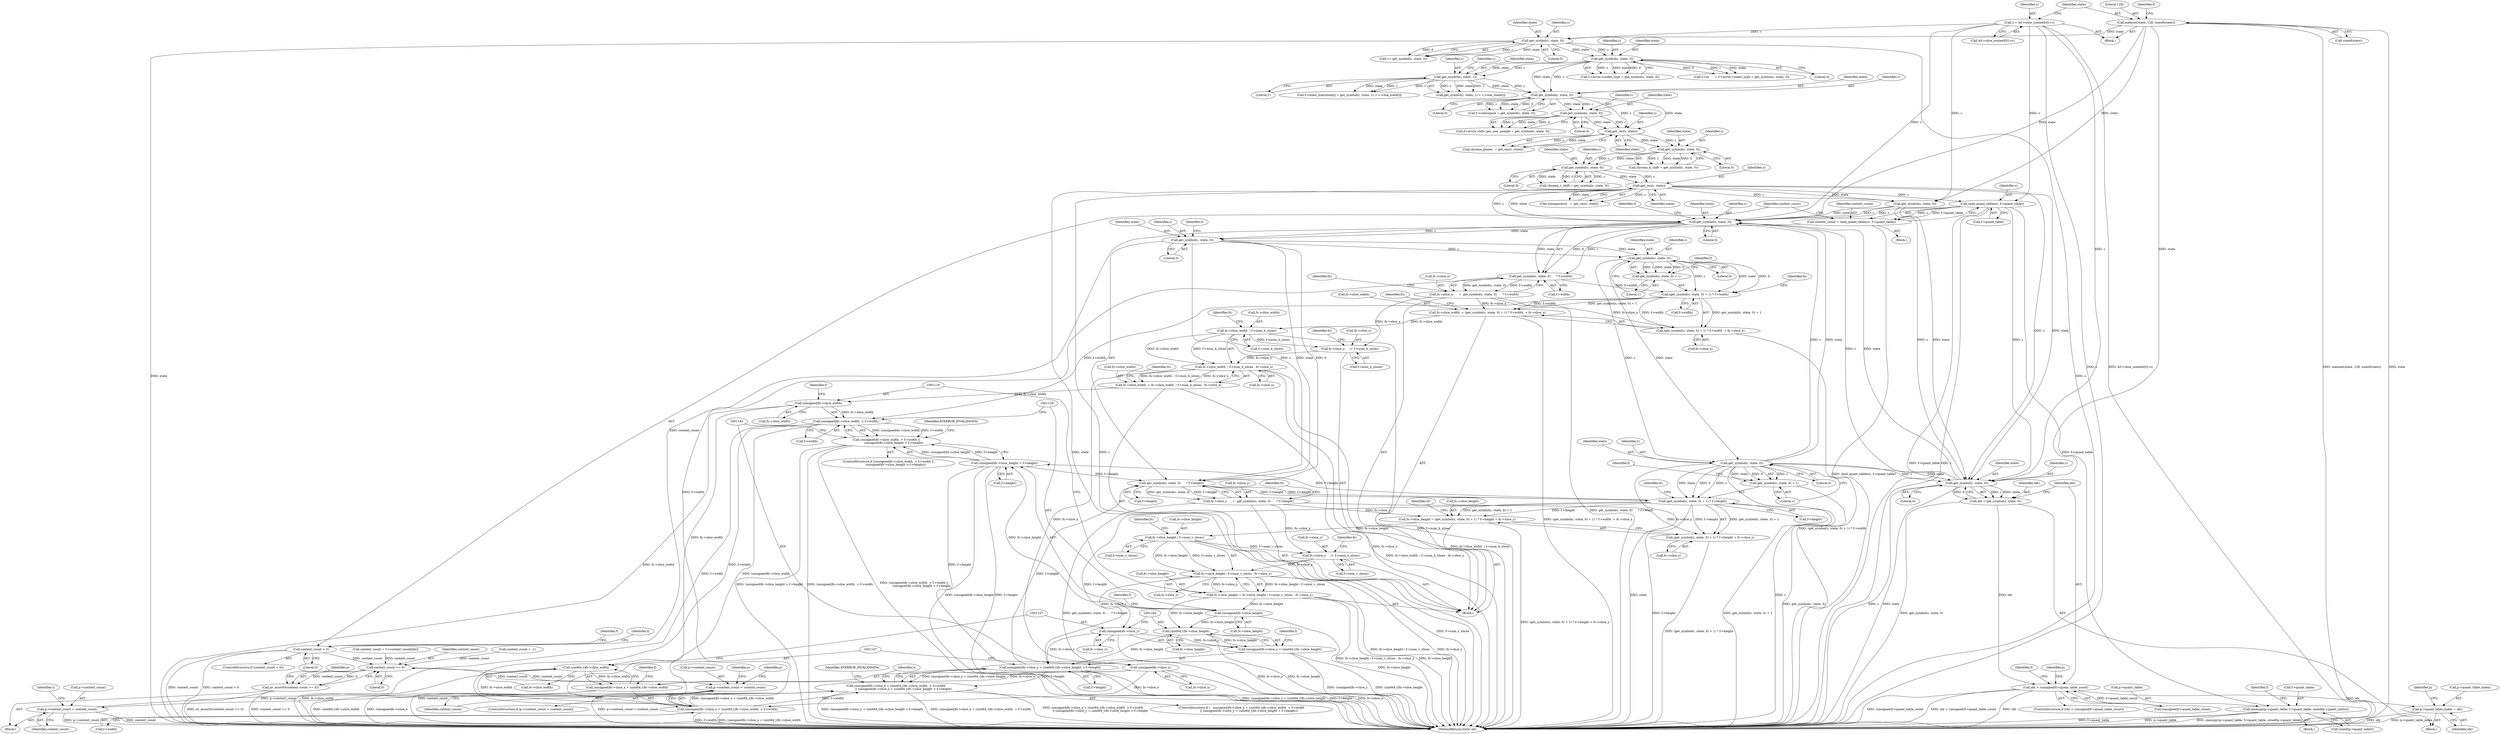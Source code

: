 digraph "0_FFmpeg_547d690d676064069d44703a1917e0dab7e33445@pointer" {
"1000838" [label="(Call,read_quant_tables(c, f->quant_table))"];
"1000254" [label="(Call,get_rac(c, state))"];
"1000248" [label="(Call,get_symbol(c, state, 0))"];
"1000242" [label="(Call,get_symbol(c, state, 0))"];
"1000237" [label="(Call,get_rac(c, state))"];
"1000215" [label="(Call,get_symbol(c, state, 0))"];
"1000202" [label="(Call,get_symbol(c, state, 1))"];
"1000175" [label="(Call,get_symbol(c, state, 0))"];
"1000142" [label="(Call,get_symbol(c, state, 0))"];
"1000113" [label="(Call,c = &f->slice_context[0]->c)"];
"1000123" [label="(Call,memset(state, 128, sizeof(state)))"];
"1000231" [label="(Call,get_symbol(c, state, 0))"];
"1000836" [label="(Call,context_count = read_quant_tables(c, f->quant_table))"];
"1000844" [label="(Call,context_count < 0)"];
"1001268" [label="(Call,context_count >= 0)"];
"1001267" [label="(Call,av_assert0(context_count >= 0))"];
"1001272" [label="(Call,p->context_count < context_count)"];
"1001288" [label="(Call,p->context_count = context_count)"];
"1001016" [label="(Call,get_symbol(c, state, 0))"];
"1001015" [label="(Call,get_symbol(c, state, 0)      * f->width)"];
"1001011" [label="(Call,fs->slice_x      =  get_symbol(c, state, 0)      * f->width)"];
"1001035" [label="(Call,fs->slice_width  = (get_symbol(c, state, 0) + 1) * f->width  + fs->slice_x)"];
"1001090" [label="(Call,fs->slice_width  / f->num_h_slices)"];
"1001071" [label="(Call,fs->slice_x     /= f->num_h_slices)"];
"1001089" [label="(Call,fs->slice_width  / f->num_h_slices - fs->slice_x)"];
"1001085" [label="(Call,fs->slice_width  = fs->slice_width  / f->num_h_slices - fs->slice_x)"];
"1001118" [label="(Call,(unsigned)fs->slice_width)"];
"1001117" [label="(Call,(unsigned)fs->slice_width  > f->width)"];
"1001116" [label="(Call,(unsigned)fs->slice_width  > f->width ||\n                (unsigned)fs->slice_height > f->height)"];
"1001139" [label="(Call,(unsigned)fs->slice_x + (uint64_t)fs->slice_width  > f->width)"];
"1001138" [label="(Call,(unsigned)fs->slice_x + (uint64_t)fs->slice_width  > f->width\n                || (unsigned)fs->slice_y + (uint64_t)fs->slice_height > f->height)"];
"1001146" [label="(Call,(uint64_t)fs->slice_width)"];
"1001140" [label="(Call,(unsigned)fs->slice_x + (uint64_t)fs->slice_width)"];
"1001141" [label="(Call,(unsigned)fs->slice_x)"];
"1001039" [label="(Call,(get_symbol(c, state, 0) + 1) * f->width  + fs->slice_x)"];
"1001040" [label="(Call,(get_symbol(c, state, 0) + 1) * f->width)"];
"1001028" [label="(Call,get_symbol(c, state, 0))"];
"1001027" [label="(Call,get_symbol(c, state, 0)      * f->height)"];
"1001023" [label="(Call,fs->slice_y      =  get_symbol(c, state, 0)      * f->height)"];
"1001053" [label="(Call,fs->slice_height = (get_symbol(c, state, 0) + 1) * f->height + fs->slice_y)"];
"1001105" [label="(Call,fs->slice_height / f->num_v_slices)"];
"1001078" [label="(Call,fs->slice_y     /= f->num_v_slices)"];
"1001104" [label="(Call,fs->slice_height / f->num_v_slices - fs->slice_y)"];
"1001100" [label="(Call,fs->slice_height = fs->slice_height / f->num_v_slices - fs->slice_y)"];
"1001127" [label="(Call,(unsigned)fs->slice_height)"];
"1001126" [label="(Call,(unsigned)fs->slice_height > f->height)"];
"1001154" [label="(Call,(unsigned)fs->slice_y + (uint64_t)fs->slice_height > f->height)"];
"1001161" [label="(Call,(uint64_t)fs->slice_height)"];
"1001155" [label="(Call,(unsigned)fs->slice_y + (uint64_t)fs->slice_height)"];
"1001156" [label="(Call,(unsigned)fs->slice_y)"];
"1001057" [label="(Call,(get_symbol(c, state, 0) + 1) * f->height + fs->slice_y)"];
"1001058" [label="(Call,(get_symbol(c, state, 0) + 1) * f->height)"];
"1001042" [label="(Call,get_symbol(c, state, 0))"];
"1001041" [label="(Call,get_symbol(c, state, 0) + 1)"];
"1001060" [label="(Call,get_symbol(c, state, 0))"];
"1001059" [label="(Call,get_symbol(c, state, 0) + 1)"];
"1001201" [label="(Call,get_symbol(c, state, 0))"];
"1001199" [label="(Call,idx = get_symbol(c, state, 0))"];
"1001206" [label="(Call,idx > (unsigned)f->quant_table_count)"];
"1001222" [label="(Call,p->quant_table_index = idx)"];
"1001249" [label="(Call,memcpy(p->quant_table, f->quant_table, sizeof(p->quant_table)))"];
"1000205" [label="(Literal,1)"];
"1001041" [label="(Call,get_symbol(c, state, 0) + 1)"];
"1000142" [label="(Call,get_symbol(c, state, 0))"];
"1001281" [label="(Identifier,p)"];
"1000943" [label="(Identifier,f)"];
"1000195" [label="(Call,f->state_transition[i] = get_symbol(c, state, 1) + c->one_state[i])"];
"1001060" [label="(Call,get_symbol(c, state, 0))"];
"1000217" [label="(Identifier,state)"];
"1001113" [label="(Identifier,fs)"];
"1001206" [label="(Call,idx > (unsigned)f->quant_table_count)"];
"1000835" [label="(Block,)"];
"1001051" [label="(Identifier,fs)"];
"1001089" [label="(Call,fs->slice_width  / f->num_h_slices - fs->slice_x)"];
"1001068" [label="(Call,fs->slice_y)"];
"1001208" [label="(Call,(unsigned)f->quant_table_count)"];
"1000169" [label="(Call,f->avctx->coder_type = get_symbol(c, state, 0))"];
"1001040" [label="(Call,(get_symbol(c, state, 0) + 1) * f->width)"];
"1000218" [label="(Literal,0)"];
"1001274" [label="(Identifier,p)"];
"1001094" [label="(Call,f->num_h_slices)"];
"1001205" [label="(ControlStructure,if (idx > (unsigned)f->quant_table_count))"];
"1000836" [label="(Call,context_count = read_quant_tables(c, f->quant_table))"];
"1000240" [label="(Call,chroma_h_shift = get_symbol(c, state, 0))"];
"1001098" [label="(Identifier,fs)"];
"1001109" [label="(Call,f->num_v_slices)"];
"1000177" [label="(Identifier,state)"];
"1000131" [label="(Identifier,f)"];
"1001087" [label="(Identifier,fs)"];
"1000204" [label="(Identifier,state)"];
"1001031" [label="(Literal,0)"];
"1001292" [label="(Identifier,context_count)"];
"1001216" [label="(Identifier,f)"];
"1000248" [label="(Call,get_symbol(c, state, 0))"];
"1001058" [label="(Call,(get_symbol(c, state, 0) + 1) * f->height)"];
"1001090" [label="(Call,fs->slice_width  / f->num_h_slices)"];
"1001127" [label="(Call,(unsigned)fs->slice_height)"];
"1001037" [label="(Identifier,fs)"];
"1001032" [label="(Call,f->height)"];
"1001050" [label="(Call,fs->slice_x)"];
"1000114" [label="(Identifier,c)"];
"1001044" [label="(Identifier,state)"];
"1000124" [label="(Identifier,state)"];
"1001042" [label="(Call,get_symbol(c, state, 0))"];
"1000251" [label="(Literal,0)"];
"1001288" [label="(Call,p->context_count = context_count)"];
"1001156" [label="(Call,(unsigned)fs->slice_y)"];
"1001202" [label="(Identifier,c)"];
"1001086" [label="(Call,fs->slice_width)"];
"1001115" [label="(ControlStructure,if ((unsigned)fs->slice_width  > f->width ||\n                (unsigned)fs->slice_height > f->height))"];
"1001133" [label="(Identifier,f)"];
"1000843" [label="(ControlStructure,if (context_count < 0))"];
"1001080" [label="(Identifier,fs)"];
"1001289" [label="(Call,p->context_count)"];
"1001138" [label="(Call,(unsigned)fs->slice_x + (uint64_t)fs->slice_width  > f->width\n                || (unsigned)fs->slice_y + (uint64_t)fs->slice_height > f->height)"];
"1000254" [label="(Call,get_rac(c, state))"];
"1001148" [label="(Call,fs->slice_width)"];
"1001200" [label="(Identifier,idx)"];
"1001028" [label="(Call,get_symbol(c, state, 0))"];
"1001012" [label="(Call,fs->slice_x)"];
"1001167" [label="(Identifier,f)"];
"1000176" [label="(Identifier,c)"];
"1001116" [label="(Call,(unsigned)fs->slice_width  > f->width ||\n                (unsigned)fs->slice_height > f->height)"];
"1001267" [label="(Call,av_assert0(context_count >= 0))"];
"1000203" [label="(Identifier,c)"];
"1001263" [label="(Identifier,f)"];
"1001295" [label="(MethodReturn,static int)"];
"1000211" [label="(Call,f->colorspace = get_symbol(c, state, 0))"];
"1000113" [label="(Call,c = &f->slice_context[0]->c)"];
"1001020" [label="(Call,f->width)"];
"1000845" [label="(Identifier,context_count)"];
"1001015" [label="(Call,get_symbol(c, state, 0)      * f->width)"];
"1001141" [label="(Call,(unsigned)fs->slice_x)"];
"1001143" [label="(Call,fs->slice_x)"];
"1000225" [label="(Call,f->avctx->bits_per_raw_sample = get_symbol(c, state, 0))"];
"1001197" [label="(Block,)"];
"1001204" [label="(Literal,0)"];
"1001199" [label="(Call,idx = get_symbol(c, state, 0))"];
"1000838" [label="(Call,read_quant_tables(c, f->quant_table))"];
"1001290" [label="(Identifier,p)"];
"1001181" [label="(Identifier,i)"];
"1001104" [label="(Call,fs->slice_height / f->num_v_slices - fs->slice_y)"];
"1001101" [label="(Call,fs->slice_height)"];
"1001079" [label="(Call,fs->slice_y)"];
"1001018" [label="(Identifier,state)"];
"1000104" [label="(Block,)"];
"1000250" [label="(Identifier,state)"];
"1001072" [label="(Call,fs->slice_x)"];
"1000232" [label="(Identifier,c)"];
"1001124" [label="(Identifier,f)"];
"1000238" [label="(Identifier,c)"];
"1001203" [label="(Identifier,state)"];
"1001272" [label="(Call,p->context_count < context_count)"];
"1000165" [label="(Call,f->ac      = f->avctx->coder_type = get_symbol(c, state, 0))"];
"1001066" [label="(Identifier,f)"];
"1000255" [label="(Identifier,c)"];
"1001046" [label="(Literal,1)"];
"1001152" [label="(Identifier,f)"];
"1001055" [label="(Identifier,fs)"];
"1000850" [label="(Identifier,f)"];
"1001065" [label="(Call,f->height)"];
"1001268" [label="(Call,context_count >= 0)"];
"1001033" [label="(Identifier,f)"];
"1001078" [label="(Call,fs->slice_y     /= f->num_v_slices)"];
"1001043" [label="(Identifier,c)"];
"1001030" [label="(Identifier,state)"];
"1001222" [label="(Call,p->quant_table_index = idx)"];
"1001248" [label="(Block,)"];
"1001010" [label="(Block,)"];
"1001047" [label="(Call,f->width)"];
"1000234" [label="(Literal,0)"];
"1001017" [label="(Identifier,c)"];
"1001229" [label="(Identifier,p)"];
"1001120" [label="(Call,fs->slice_width)"];
"1000249" [label="(Identifier,c)"];
"1001166" [label="(Call,f->height)"];
"1001019" [label="(Literal,0)"];
"1000837" [label="(Identifier,context_count)"];
"1001137" [label="(ControlStructure,if (   (unsigned)fs->slice_x + (uint64_t)fs->slice_width  > f->width\n                || (unsigned)fs->slice_y + (uint64_t)fs->slice_height > f->height))"];
"1001027" [label="(Call,get_symbol(c, state, 0)      * f->height)"];
"1001253" [label="(Call,f->quant_table)"];
"1001266" [label="(Block,)"];
"1001073" [label="(Identifier,fs)"];
"1001102" [label="(Identifier,fs)"];
"1001054" [label="(Call,fs->slice_height)"];
"1000233" [label="(Identifier,state)"];
"1000846" [label="(Literal,0)"];
"1000237" [label="(Call,get_rac(c, state))"];
"1001126" [label="(Call,(unsigned)fs->slice_height > f->height)"];
"1001256" [label="(Call,sizeof(p->quant_table))"];
"1000140" [label="(Call,v= get_symbol(c, state, 0))"];
"1001062" [label="(Identifier,state)"];
"1001151" [label="(Call,f->width)"];
"1001029" [label="(Identifier,c)"];
"1001064" [label="(Literal,1)"];
"1000252" [label="(Call,transparency   = get_rac(c, state))"];
"1000145" [label="(Literal,0)"];
"1000868" [label="(Call,get_symbol(c, state, 0))"];
"1000235" [label="(Call,chroma_planes  = get_rac(c, state))"];
"1001123" [label="(Call,f->width)"];
"1001170" [label="(Identifier,AVERROR_INVALIDDATA)"];
"1001063" [label="(Literal,0)"];
"1001224" [label="(Identifier,p)"];
"1001223" [label="(Call,p->quant_table_index)"];
"1000244" [label="(Identifier,state)"];
"1000125" [label="(Literal,128)"];
"1000243" [label="(Identifier,c)"];
"1001075" [label="(Call,f->num_h_slices)"];
"1001082" [label="(Call,f->num_v_slices)"];
"1001250" [label="(Call,p->quant_table)"];
"1001106" [label="(Call,fs->slice_height)"];
"1001112" [label="(Call,fs->slice_y)"];
"1001270" [label="(Literal,0)"];
"1001161" [label="(Call,(uint64_t)fs->slice_height)"];
"1001011" [label="(Call,fs->slice_x      =  get_symbol(c, state, 0)      * f->width)"];
"1000215" [label="(Call,get_symbol(c, state, 0))"];
"1001201" [label="(Call,get_symbol(c, state, 0))"];
"1000115" [label="(Call,&f->slice_context[0]->c)"];
"1001139" [label="(Call,(unsigned)fs->slice_x + (uint64_t)fs->slice_width  > f->width)"];
"1001132" [label="(Call,f->height)"];
"1000231" [label="(Call,get_symbol(c, state, 0))"];
"1000844" [label="(Call,context_count < 0)"];
"1001021" [label="(Identifier,f)"];
"1001025" [label="(Identifier,fs)"];
"1001249" [label="(Call,memcpy(p->quant_table, f->quant_table, sizeof(p->quant_table)))"];
"1001154" [label="(Call,(unsigned)fs->slice_y + (uint64_t)fs->slice_height > f->height)"];
"1000126" [label="(Call,sizeof(state))"];
"1001036" [label="(Call,fs->slice_width)"];
"1001071" [label="(Call,fs->slice_x     /= f->num_h_slices)"];
"1001059" [label="(Call,get_symbol(c, state, 0) + 1)"];
"1000201" [label="(Call,get_symbol(c, state, 1) + c->one_state[i])"];
"1000246" [label="(Call,chroma_v_shift = get_symbol(c, state, 0))"];
"1001045" [label="(Literal,0)"];
"1000245" [label="(Literal,0)"];
"1001100" [label="(Call,fs->slice_height = fs->slice_height / f->num_v_slices - fs->slice_y)"];
"1000175" [label="(Call,get_symbol(c, state, 0))"];
"1001276" [label="(Identifier,context_count)"];
"1001271" [label="(ControlStructure,if (p->context_count < context_count))"];
"1000208" [label="(Identifier,c)"];
"1001091" [label="(Call,fs->slice_width)"];
"1000256" [label="(Identifier,state)"];
"1000109" [label="(Call,context_count = -1)"];
"1000216" [label="(Identifier,c)"];
"1001117" [label="(Call,(unsigned)fs->slice_width  > f->width)"];
"1001105" [label="(Call,fs->slice_height / f->num_v_slices)"];
"1001155" [label="(Call,(unsigned)fs->slice_y + (uint64_t)fs->slice_height)"];
"1001097" [label="(Call,fs->slice_x)"];
"1001085" [label="(Call,fs->slice_width  = fs->slice_width  / f->num_h_slices - fs->slice_x)"];
"1001173" [label="(Identifier,i)"];
"1000202" [label="(Call,get_symbol(c, state, 1))"];
"1000239" [label="(Identifier,state)"];
"1001035" [label="(Call,fs->slice_width  = (get_symbol(c, state, 0) + 1) * f->width  + fs->slice_x)"];
"1001158" [label="(Call,fs->slice_y)"];
"1001023" [label="(Call,fs->slice_y      =  get_symbol(c, state, 0)      * f->height)"];
"1001061" [label="(Identifier,c)"];
"1000178" [label="(Literal,0)"];
"1001163" [label="(Call,fs->slice_height)"];
"1001048" [label="(Identifier,f)"];
"1000242" [label="(Call,get_symbol(c, state, 0))"];
"1000144" [label="(Identifier,state)"];
"1000143" [label="(Identifier,c)"];
"1001273" [label="(Call,p->context_count)"];
"1001118" [label="(Call,(unsigned)fs->slice_width)"];
"1001053" [label="(Call,fs->slice_height = (get_symbol(c, state, 0) + 1) * f->height + fs->slice_y)"];
"1001129" [label="(Call,fs->slice_height)"];
"1000839" [label="(Identifier,c)"];
"1001207" [label="(Identifier,idx)"];
"1001226" [label="(Identifier,idx)"];
"1001039" [label="(Call,(get_symbol(c, state, 0) + 1) * f->width  + fs->slice_x)"];
"1001016" [label="(Call,get_symbol(c, state, 0))"];
"1000840" [label="(Call,f->quant_table)"];
"1001146" [label="(Call,(uint64_t)fs->slice_width)"];
"1001140" [label="(Call,(unsigned)fs->slice_x + (uint64_t)fs->slice_width)"];
"1001240" [label="(Call,context_count = f->context_count[idx])"];
"1001136" [label="(Identifier,AVERROR_INVALIDDATA)"];
"1001057" [label="(Call,(get_symbol(c, state, 0) + 1) * f->height + fs->slice_y)"];
"1001069" [label="(Identifier,fs)"];
"1000123" [label="(Call,memset(state, 128, sizeof(state)))"];
"1001024" [label="(Call,fs->slice_y)"];
"1001269" [label="(Identifier,context_count)"];
"1000838" -> "1000836"  [label="AST: "];
"1000838" -> "1000840"  [label="CFG: "];
"1000839" -> "1000838"  [label="AST: "];
"1000840" -> "1000838"  [label="AST: "];
"1000836" -> "1000838"  [label="CFG: "];
"1000838" -> "1001295"  [label="DDG: c"];
"1000838" -> "1001295"  [label="DDG: f->quant_table"];
"1000838" -> "1000836"  [label="DDG: c"];
"1000838" -> "1000836"  [label="DDG: f->quant_table"];
"1000254" -> "1000838"  [label="DDG: c"];
"1000113" -> "1000838"  [label="DDG: c"];
"1000838" -> "1001016"  [label="DDG: c"];
"1000838" -> "1001201"  [label="DDG: c"];
"1000838" -> "1001249"  [label="DDG: f->quant_table"];
"1000254" -> "1000252"  [label="AST: "];
"1000254" -> "1000256"  [label="CFG: "];
"1000255" -> "1000254"  [label="AST: "];
"1000256" -> "1000254"  [label="AST: "];
"1000252" -> "1000254"  [label="CFG: "];
"1000254" -> "1001295"  [label="DDG: c"];
"1000254" -> "1001295"  [label="DDG: state"];
"1000254" -> "1000252"  [label="DDG: c"];
"1000254" -> "1000252"  [label="DDG: state"];
"1000248" -> "1000254"  [label="DDG: c"];
"1000248" -> "1000254"  [label="DDG: state"];
"1000254" -> "1000868"  [label="DDG: c"];
"1000254" -> "1000868"  [label="DDG: state"];
"1000254" -> "1001016"  [label="DDG: c"];
"1000254" -> "1001016"  [label="DDG: state"];
"1000254" -> "1001201"  [label="DDG: c"];
"1000254" -> "1001201"  [label="DDG: state"];
"1000248" -> "1000246"  [label="AST: "];
"1000248" -> "1000251"  [label="CFG: "];
"1000249" -> "1000248"  [label="AST: "];
"1000250" -> "1000248"  [label="AST: "];
"1000251" -> "1000248"  [label="AST: "];
"1000246" -> "1000248"  [label="CFG: "];
"1000248" -> "1000246"  [label="DDG: c"];
"1000248" -> "1000246"  [label="DDG: state"];
"1000248" -> "1000246"  [label="DDG: 0"];
"1000242" -> "1000248"  [label="DDG: c"];
"1000242" -> "1000248"  [label="DDG: state"];
"1000242" -> "1000240"  [label="AST: "];
"1000242" -> "1000245"  [label="CFG: "];
"1000243" -> "1000242"  [label="AST: "];
"1000244" -> "1000242"  [label="AST: "];
"1000245" -> "1000242"  [label="AST: "];
"1000240" -> "1000242"  [label="CFG: "];
"1000242" -> "1000240"  [label="DDG: c"];
"1000242" -> "1000240"  [label="DDG: state"];
"1000242" -> "1000240"  [label="DDG: 0"];
"1000237" -> "1000242"  [label="DDG: c"];
"1000237" -> "1000242"  [label="DDG: state"];
"1000237" -> "1000235"  [label="AST: "];
"1000237" -> "1000239"  [label="CFG: "];
"1000238" -> "1000237"  [label="AST: "];
"1000239" -> "1000237"  [label="AST: "];
"1000235" -> "1000237"  [label="CFG: "];
"1000237" -> "1000235"  [label="DDG: c"];
"1000237" -> "1000235"  [label="DDG: state"];
"1000215" -> "1000237"  [label="DDG: c"];
"1000215" -> "1000237"  [label="DDG: state"];
"1000231" -> "1000237"  [label="DDG: c"];
"1000231" -> "1000237"  [label="DDG: state"];
"1000215" -> "1000211"  [label="AST: "];
"1000215" -> "1000218"  [label="CFG: "];
"1000216" -> "1000215"  [label="AST: "];
"1000217" -> "1000215"  [label="AST: "];
"1000218" -> "1000215"  [label="AST: "];
"1000211" -> "1000215"  [label="CFG: "];
"1000215" -> "1000211"  [label="DDG: c"];
"1000215" -> "1000211"  [label="DDG: state"];
"1000215" -> "1000211"  [label="DDG: 0"];
"1000202" -> "1000215"  [label="DDG: c"];
"1000202" -> "1000215"  [label="DDG: state"];
"1000175" -> "1000215"  [label="DDG: c"];
"1000175" -> "1000215"  [label="DDG: state"];
"1000215" -> "1000231"  [label="DDG: c"];
"1000215" -> "1000231"  [label="DDG: state"];
"1000202" -> "1000201"  [label="AST: "];
"1000202" -> "1000205"  [label="CFG: "];
"1000203" -> "1000202"  [label="AST: "];
"1000204" -> "1000202"  [label="AST: "];
"1000205" -> "1000202"  [label="AST: "];
"1000208" -> "1000202"  [label="CFG: "];
"1000202" -> "1000195"  [label="DDG: c"];
"1000202" -> "1000195"  [label="DDG: state"];
"1000202" -> "1000195"  [label="DDG: 1"];
"1000202" -> "1000201"  [label="DDG: c"];
"1000202" -> "1000201"  [label="DDG: state"];
"1000202" -> "1000201"  [label="DDG: 1"];
"1000175" -> "1000202"  [label="DDG: c"];
"1000175" -> "1000202"  [label="DDG: state"];
"1000175" -> "1000169"  [label="AST: "];
"1000175" -> "1000178"  [label="CFG: "];
"1000176" -> "1000175"  [label="AST: "];
"1000177" -> "1000175"  [label="AST: "];
"1000178" -> "1000175"  [label="AST: "];
"1000169" -> "1000175"  [label="CFG: "];
"1000175" -> "1000165"  [label="DDG: c"];
"1000175" -> "1000165"  [label="DDG: state"];
"1000175" -> "1000165"  [label="DDG: 0"];
"1000175" -> "1000169"  [label="DDG: c"];
"1000175" -> "1000169"  [label="DDG: state"];
"1000175" -> "1000169"  [label="DDG: 0"];
"1000142" -> "1000175"  [label="DDG: c"];
"1000142" -> "1000175"  [label="DDG: state"];
"1000142" -> "1000140"  [label="AST: "];
"1000142" -> "1000145"  [label="CFG: "];
"1000143" -> "1000142"  [label="AST: "];
"1000144" -> "1000142"  [label="AST: "];
"1000145" -> "1000142"  [label="AST: "];
"1000140" -> "1000142"  [label="CFG: "];
"1000142" -> "1001295"  [label="DDG: state"];
"1000142" -> "1001295"  [label="DDG: c"];
"1000142" -> "1000140"  [label="DDG: c"];
"1000142" -> "1000140"  [label="DDG: state"];
"1000142" -> "1000140"  [label="DDG: 0"];
"1000113" -> "1000142"  [label="DDG: c"];
"1000123" -> "1000142"  [label="DDG: state"];
"1000113" -> "1000104"  [label="AST: "];
"1000113" -> "1000115"  [label="CFG: "];
"1000114" -> "1000113"  [label="AST: "];
"1000115" -> "1000113"  [label="AST: "];
"1000124" -> "1000113"  [label="CFG: "];
"1000113" -> "1001295"  [label="DDG: c"];
"1000113" -> "1001295"  [label="DDG: &f->slice_context[0]->c"];
"1000113" -> "1000868"  [label="DDG: c"];
"1000113" -> "1001016"  [label="DDG: c"];
"1000113" -> "1001201"  [label="DDG: c"];
"1000123" -> "1000104"  [label="AST: "];
"1000123" -> "1000126"  [label="CFG: "];
"1000124" -> "1000123"  [label="AST: "];
"1000125" -> "1000123"  [label="AST: "];
"1000126" -> "1000123"  [label="AST: "];
"1000131" -> "1000123"  [label="CFG: "];
"1000123" -> "1001295"  [label="DDG: memset(state, 128, sizeof(state))"];
"1000123" -> "1001295"  [label="DDG: state"];
"1000123" -> "1000868"  [label="DDG: state"];
"1000123" -> "1001016"  [label="DDG: state"];
"1000123" -> "1001201"  [label="DDG: state"];
"1000231" -> "1000225"  [label="AST: "];
"1000231" -> "1000234"  [label="CFG: "];
"1000232" -> "1000231"  [label="AST: "];
"1000233" -> "1000231"  [label="AST: "];
"1000234" -> "1000231"  [label="AST: "];
"1000225" -> "1000231"  [label="CFG: "];
"1000231" -> "1000225"  [label="DDG: c"];
"1000231" -> "1000225"  [label="DDG: state"];
"1000231" -> "1000225"  [label="DDG: 0"];
"1000836" -> "1000835"  [label="AST: "];
"1000837" -> "1000836"  [label="AST: "];
"1000845" -> "1000836"  [label="CFG: "];
"1000836" -> "1001295"  [label="DDG: read_quant_tables(c, f->quant_table)"];
"1000836" -> "1000844"  [label="DDG: context_count"];
"1000844" -> "1000843"  [label="AST: "];
"1000844" -> "1000846"  [label="CFG: "];
"1000845" -> "1000844"  [label="AST: "];
"1000846" -> "1000844"  [label="AST: "];
"1000850" -> "1000844"  [label="CFG: "];
"1000943" -> "1000844"  [label="CFG: "];
"1000844" -> "1001295"  [label="DDG: context_count < 0"];
"1000844" -> "1001295"  [label="DDG: context_count"];
"1000844" -> "1001268"  [label="DDG: context_count"];
"1001268" -> "1001267"  [label="AST: "];
"1001268" -> "1001270"  [label="CFG: "];
"1001269" -> "1001268"  [label="AST: "];
"1001270" -> "1001268"  [label="AST: "];
"1001267" -> "1001268"  [label="CFG: "];
"1001268" -> "1001267"  [label="DDG: context_count"];
"1001268" -> "1001267"  [label="DDG: 0"];
"1001240" -> "1001268"  [label="DDG: context_count"];
"1000109" -> "1001268"  [label="DDG: context_count"];
"1001272" -> "1001268"  [label="DDG: context_count"];
"1001268" -> "1001272"  [label="DDG: context_count"];
"1001267" -> "1001266"  [label="AST: "];
"1001274" -> "1001267"  [label="CFG: "];
"1001267" -> "1001295"  [label="DDG: av_assert0(context_count >= 0)"];
"1001267" -> "1001295"  [label="DDG: context_count >= 0"];
"1001272" -> "1001271"  [label="AST: "];
"1001272" -> "1001276"  [label="CFG: "];
"1001273" -> "1001272"  [label="AST: "];
"1001276" -> "1001272"  [label="AST: "];
"1001281" -> "1001272"  [label="CFG: "];
"1001290" -> "1001272"  [label="CFG: "];
"1001272" -> "1001295"  [label="DDG: p->context_count < context_count"];
"1001288" -> "1001272"  [label="DDG: p->context_count"];
"1001272" -> "1001288"  [label="DDG: context_count"];
"1001288" -> "1001266"  [label="AST: "];
"1001288" -> "1001292"  [label="CFG: "];
"1001289" -> "1001288"  [label="AST: "];
"1001292" -> "1001288"  [label="AST: "];
"1001181" -> "1001288"  [label="CFG: "];
"1001288" -> "1001295"  [label="DDG: p->context_count"];
"1001288" -> "1001295"  [label="DDG: context_count"];
"1001016" -> "1001015"  [label="AST: "];
"1001016" -> "1001019"  [label="CFG: "];
"1001017" -> "1001016"  [label="AST: "];
"1001018" -> "1001016"  [label="AST: "];
"1001019" -> "1001016"  [label="AST: "];
"1001021" -> "1001016"  [label="CFG: "];
"1001016" -> "1001015"  [label="DDG: c"];
"1001016" -> "1001015"  [label="DDG: state"];
"1001016" -> "1001015"  [label="DDG: 0"];
"1001060" -> "1001016"  [label="DDG: c"];
"1001060" -> "1001016"  [label="DDG: state"];
"1001201" -> "1001016"  [label="DDG: c"];
"1001201" -> "1001016"  [label="DDG: state"];
"1000868" -> "1001016"  [label="DDG: c"];
"1000868" -> "1001016"  [label="DDG: state"];
"1001016" -> "1001028"  [label="DDG: c"];
"1001016" -> "1001028"  [label="DDG: state"];
"1001015" -> "1001011"  [label="AST: "];
"1001015" -> "1001020"  [label="CFG: "];
"1001020" -> "1001015"  [label="AST: "];
"1001011" -> "1001015"  [label="CFG: "];
"1001015" -> "1001011"  [label="DDG: get_symbol(c, state, 0)"];
"1001015" -> "1001011"  [label="DDG: f->width"];
"1001139" -> "1001015"  [label="DDG: f->width"];
"1001015" -> "1001040"  [label="DDG: f->width"];
"1001011" -> "1001010"  [label="AST: "];
"1001012" -> "1001011"  [label="AST: "];
"1001025" -> "1001011"  [label="CFG: "];
"1001011" -> "1001295"  [label="DDG: get_symbol(c, state, 0)      * f->width"];
"1001011" -> "1001035"  [label="DDG: fs->slice_x"];
"1001011" -> "1001039"  [label="DDG: fs->slice_x"];
"1001011" -> "1001071"  [label="DDG: fs->slice_x"];
"1001035" -> "1001010"  [label="AST: "];
"1001035" -> "1001039"  [label="CFG: "];
"1001036" -> "1001035"  [label="AST: "];
"1001039" -> "1001035"  [label="AST: "];
"1001055" -> "1001035"  [label="CFG: "];
"1001035" -> "1001295"  [label="DDG: (get_symbol(c, state, 0) + 1) * f->width  + fs->slice_x"];
"1001040" -> "1001035"  [label="DDG: get_symbol(c, state, 0) + 1"];
"1001040" -> "1001035"  [label="DDG: f->width"];
"1001035" -> "1001090"  [label="DDG: fs->slice_width"];
"1001090" -> "1001089"  [label="AST: "];
"1001090" -> "1001094"  [label="CFG: "];
"1001091" -> "1001090"  [label="AST: "];
"1001094" -> "1001090"  [label="AST: "];
"1001098" -> "1001090"  [label="CFG: "];
"1001090" -> "1001295"  [label="DDG: f->num_h_slices"];
"1001090" -> "1001071"  [label="DDG: f->num_h_slices"];
"1001090" -> "1001089"  [label="DDG: fs->slice_width"];
"1001090" -> "1001089"  [label="DDG: f->num_h_slices"];
"1001071" -> "1001010"  [label="AST: "];
"1001071" -> "1001075"  [label="CFG: "];
"1001072" -> "1001071"  [label="AST: "];
"1001075" -> "1001071"  [label="AST: "];
"1001080" -> "1001071"  [label="CFG: "];
"1001071" -> "1001089"  [label="DDG: fs->slice_x"];
"1001089" -> "1001085"  [label="AST: "];
"1001089" -> "1001097"  [label="CFG: "];
"1001097" -> "1001089"  [label="AST: "];
"1001085" -> "1001089"  [label="CFG: "];
"1001089" -> "1001295"  [label="DDG: fs->slice_x"];
"1001089" -> "1001295"  [label="DDG: fs->slice_width  / f->num_h_slices"];
"1001089" -> "1001085"  [label="DDG: fs->slice_width  / f->num_h_slices"];
"1001089" -> "1001085"  [label="DDG: fs->slice_x"];
"1001089" -> "1001141"  [label="DDG: fs->slice_x"];
"1001085" -> "1001010"  [label="AST: "];
"1001086" -> "1001085"  [label="AST: "];
"1001102" -> "1001085"  [label="CFG: "];
"1001085" -> "1001295"  [label="DDG: fs->slice_width  / f->num_h_slices - fs->slice_x"];
"1001085" -> "1001118"  [label="DDG: fs->slice_width"];
"1001118" -> "1001117"  [label="AST: "];
"1001118" -> "1001120"  [label="CFG: "];
"1001119" -> "1001118"  [label="AST: "];
"1001120" -> "1001118"  [label="AST: "];
"1001124" -> "1001118"  [label="CFG: "];
"1001118" -> "1001295"  [label="DDG: fs->slice_width"];
"1001118" -> "1001117"  [label="DDG: fs->slice_width"];
"1001118" -> "1001146"  [label="DDG: fs->slice_width"];
"1001117" -> "1001116"  [label="AST: "];
"1001117" -> "1001123"  [label="CFG: "];
"1001123" -> "1001117"  [label="AST: "];
"1001128" -> "1001117"  [label="CFG: "];
"1001116" -> "1001117"  [label="CFG: "];
"1001117" -> "1001295"  [label="DDG: f->width"];
"1001117" -> "1001295"  [label="DDG: (unsigned)fs->slice_width"];
"1001117" -> "1001116"  [label="DDG: (unsigned)fs->slice_width"];
"1001117" -> "1001116"  [label="DDG: f->width"];
"1001040" -> "1001117"  [label="DDG: f->width"];
"1001117" -> "1001139"  [label="DDG: f->width"];
"1001116" -> "1001115"  [label="AST: "];
"1001116" -> "1001126"  [label="CFG: "];
"1001126" -> "1001116"  [label="AST: "];
"1001136" -> "1001116"  [label="CFG: "];
"1001142" -> "1001116"  [label="CFG: "];
"1001116" -> "1001295"  [label="DDG: (unsigned)fs->slice_width  > f->width ||\n                (unsigned)fs->slice_height > f->height"];
"1001116" -> "1001295"  [label="DDG: (unsigned)fs->slice_height > f->height"];
"1001116" -> "1001295"  [label="DDG: (unsigned)fs->slice_width  > f->width"];
"1001126" -> "1001116"  [label="DDG: (unsigned)fs->slice_height"];
"1001126" -> "1001116"  [label="DDG: f->height"];
"1001139" -> "1001138"  [label="AST: "];
"1001139" -> "1001151"  [label="CFG: "];
"1001140" -> "1001139"  [label="AST: "];
"1001151" -> "1001139"  [label="AST: "];
"1001157" -> "1001139"  [label="CFG: "];
"1001138" -> "1001139"  [label="CFG: "];
"1001139" -> "1001295"  [label="DDG: (unsigned)fs->slice_x + (uint64_t)fs->slice_width"];
"1001139" -> "1001295"  [label="DDG: f->width"];
"1001139" -> "1001138"  [label="DDG: (unsigned)fs->slice_x + (uint64_t)fs->slice_width"];
"1001139" -> "1001138"  [label="DDG: f->width"];
"1001141" -> "1001139"  [label="DDG: fs->slice_x"];
"1001146" -> "1001139"  [label="DDG: fs->slice_width"];
"1001138" -> "1001137"  [label="AST: "];
"1001138" -> "1001154"  [label="CFG: "];
"1001154" -> "1001138"  [label="AST: "];
"1001170" -> "1001138"  [label="CFG: "];
"1001173" -> "1001138"  [label="CFG: "];
"1001138" -> "1001295"  [label="DDG: (unsigned)fs->slice_y + (uint64_t)fs->slice_height > f->height"];
"1001138" -> "1001295"  [label="DDG: (unsigned)fs->slice_x + (uint64_t)fs->slice_width  > f->width"];
"1001138" -> "1001295"  [label="DDG: (unsigned)fs->slice_x + (uint64_t)fs->slice_width  > f->width\n                || (unsigned)fs->slice_y + (uint64_t)fs->slice_height > f->height"];
"1001154" -> "1001138"  [label="DDG: (unsigned)fs->slice_y + (uint64_t)fs->slice_height"];
"1001154" -> "1001138"  [label="DDG: f->height"];
"1001146" -> "1001140"  [label="AST: "];
"1001146" -> "1001148"  [label="CFG: "];
"1001147" -> "1001146"  [label="AST: "];
"1001148" -> "1001146"  [label="AST: "];
"1001140" -> "1001146"  [label="CFG: "];
"1001146" -> "1001295"  [label="DDG: fs->slice_width"];
"1001146" -> "1001140"  [label="DDG: fs->slice_width"];
"1001141" -> "1001140"  [label="AST: "];
"1001152" -> "1001140"  [label="CFG: "];
"1001140" -> "1001295"  [label="DDG: (uint64_t)fs->slice_width"];
"1001140" -> "1001295"  [label="DDG: (unsigned)fs->slice_x"];
"1001141" -> "1001140"  [label="DDG: fs->slice_x"];
"1001141" -> "1001143"  [label="CFG: "];
"1001142" -> "1001141"  [label="AST: "];
"1001143" -> "1001141"  [label="AST: "];
"1001147" -> "1001141"  [label="CFG: "];
"1001141" -> "1001295"  [label="DDG: fs->slice_x"];
"1001039" -> "1001050"  [label="CFG: "];
"1001040" -> "1001039"  [label="AST: "];
"1001050" -> "1001039"  [label="AST: "];
"1001039" -> "1001295"  [label="DDG: (get_symbol(c, state, 0) + 1) * f->width"];
"1001040" -> "1001039"  [label="DDG: get_symbol(c, state, 0) + 1"];
"1001040" -> "1001039"  [label="DDG: f->width"];
"1001040" -> "1001047"  [label="CFG: "];
"1001041" -> "1001040"  [label="AST: "];
"1001047" -> "1001040"  [label="AST: "];
"1001051" -> "1001040"  [label="CFG: "];
"1001042" -> "1001040"  [label="DDG: c"];
"1001042" -> "1001040"  [label="DDG: state"];
"1001042" -> "1001040"  [label="DDG: 0"];
"1001028" -> "1001027"  [label="AST: "];
"1001028" -> "1001031"  [label="CFG: "];
"1001029" -> "1001028"  [label="AST: "];
"1001030" -> "1001028"  [label="AST: "];
"1001031" -> "1001028"  [label="AST: "];
"1001033" -> "1001028"  [label="CFG: "];
"1001028" -> "1001027"  [label="DDG: c"];
"1001028" -> "1001027"  [label="DDG: state"];
"1001028" -> "1001027"  [label="DDG: 0"];
"1001028" -> "1001042"  [label="DDG: c"];
"1001028" -> "1001042"  [label="DDG: state"];
"1001027" -> "1001023"  [label="AST: "];
"1001027" -> "1001032"  [label="CFG: "];
"1001032" -> "1001027"  [label="AST: "];
"1001023" -> "1001027"  [label="CFG: "];
"1001027" -> "1001023"  [label="DDG: get_symbol(c, state, 0)"];
"1001027" -> "1001023"  [label="DDG: f->height"];
"1001154" -> "1001027"  [label="DDG: f->height"];
"1001058" -> "1001027"  [label="DDG: f->height"];
"1001126" -> "1001027"  [label="DDG: f->height"];
"1001027" -> "1001058"  [label="DDG: f->height"];
"1001023" -> "1001010"  [label="AST: "];
"1001024" -> "1001023"  [label="AST: "];
"1001037" -> "1001023"  [label="CFG: "];
"1001023" -> "1001295"  [label="DDG: get_symbol(c, state, 0)      * f->height"];
"1001023" -> "1001053"  [label="DDG: fs->slice_y"];
"1001023" -> "1001057"  [label="DDG: fs->slice_y"];
"1001023" -> "1001078"  [label="DDG: fs->slice_y"];
"1001053" -> "1001010"  [label="AST: "];
"1001053" -> "1001057"  [label="CFG: "];
"1001054" -> "1001053"  [label="AST: "];
"1001057" -> "1001053"  [label="AST: "];
"1001073" -> "1001053"  [label="CFG: "];
"1001053" -> "1001295"  [label="DDG: (get_symbol(c, state, 0) + 1) * f->height + fs->slice_y"];
"1001058" -> "1001053"  [label="DDG: get_symbol(c, state, 0) + 1"];
"1001058" -> "1001053"  [label="DDG: f->height"];
"1001053" -> "1001105"  [label="DDG: fs->slice_height"];
"1001105" -> "1001104"  [label="AST: "];
"1001105" -> "1001109"  [label="CFG: "];
"1001106" -> "1001105"  [label="AST: "];
"1001109" -> "1001105"  [label="AST: "];
"1001113" -> "1001105"  [label="CFG: "];
"1001105" -> "1001295"  [label="DDG: f->num_v_slices"];
"1001105" -> "1001078"  [label="DDG: f->num_v_slices"];
"1001105" -> "1001104"  [label="DDG: fs->slice_height"];
"1001105" -> "1001104"  [label="DDG: f->num_v_slices"];
"1001078" -> "1001010"  [label="AST: "];
"1001078" -> "1001082"  [label="CFG: "];
"1001079" -> "1001078"  [label="AST: "];
"1001082" -> "1001078"  [label="AST: "];
"1001087" -> "1001078"  [label="CFG: "];
"1001078" -> "1001104"  [label="DDG: fs->slice_y"];
"1001104" -> "1001100"  [label="AST: "];
"1001104" -> "1001112"  [label="CFG: "];
"1001112" -> "1001104"  [label="AST: "];
"1001100" -> "1001104"  [label="CFG: "];
"1001104" -> "1001295"  [label="DDG: fs->slice_height / f->num_v_slices"];
"1001104" -> "1001295"  [label="DDG: fs->slice_y"];
"1001104" -> "1001100"  [label="DDG: fs->slice_height / f->num_v_slices"];
"1001104" -> "1001100"  [label="DDG: fs->slice_y"];
"1001104" -> "1001156"  [label="DDG: fs->slice_y"];
"1001100" -> "1001010"  [label="AST: "];
"1001101" -> "1001100"  [label="AST: "];
"1001119" -> "1001100"  [label="CFG: "];
"1001100" -> "1001295"  [label="DDG: fs->slice_height / f->num_v_slices - fs->slice_y"];
"1001100" -> "1001295"  [label="DDG: fs->slice_height"];
"1001100" -> "1001127"  [label="DDG: fs->slice_height"];
"1001100" -> "1001161"  [label="DDG: fs->slice_height"];
"1001127" -> "1001126"  [label="AST: "];
"1001127" -> "1001129"  [label="CFG: "];
"1001128" -> "1001127"  [label="AST: "];
"1001129" -> "1001127"  [label="AST: "];
"1001133" -> "1001127"  [label="CFG: "];
"1001127" -> "1001295"  [label="DDG: fs->slice_height"];
"1001127" -> "1001126"  [label="DDG: fs->slice_height"];
"1001127" -> "1001161"  [label="DDG: fs->slice_height"];
"1001126" -> "1001132"  [label="CFG: "];
"1001132" -> "1001126"  [label="AST: "];
"1001126" -> "1001295"  [label="DDG: (unsigned)fs->slice_height"];
"1001126" -> "1001295"  [label="DDG: f->height"];
"1001058" -> "1001126"  [label="DDG: f->height"];
"1001126" -> "1001154"  [label="DDG: f->height"];
"1001154" -> "1001166"  [label="CFG: "];
"1001155" -> "1001154"  [label="AST: "];
"1001166" -> "1001154"  [label="AST: "];
"1001154" -> "1001295"  [label="DDG: (unsigned)fs->slice_y + (uint64_t)fs->slice_height"];
"1001154" -> "1001295"  [label="DDG: f->height"];
"1001156" -> "1001154"  [label="DDG: fs->slice_y"];
"1001161" -> "1001154"  [label="DDG: fs->slice_height"];
"1001058" -> "1001154"  [label="DDG: f->height"];
"1001161" -> "1001155"  [label="AST: "];
"1001161" -> "1001163"  [label="CFG: "];
"1001162" -> "1001161"  [label="AST: "];
"1001163" -> "1001161"  [label="AST: "];
"1001155" -> "1001161"  [label="CFG: "];
"1001161" -> "1001295"  [label="DDG: fs->slice_height"];
"1001161" -> "1001155"  [label="DDG: fs->slice_height"];
"1001156" -> "1001155"  [label="AST: "];
"1001167" -> "1001155"  [label="CFG: "];
"1001155" -> "1001295"  [label="DDG: (unsigned)fs->slice_y"];
"1001155" -> "1001295"  [label="DDG: (uint64_t)fs->slice_height"];
"1001156" -> "1001155"  [label="DDG: fs->slice_y"];
"1001156" -> "1001158"  [label="CFG: "];
"1001157" -> "1001156"  [label="AST: "];
"1001158" -> "1001156"  [label="AST: "];
"1001162" -> "1001156"  [label="CFG: "];
"1001156" -> "1001295"  [label="DDG: fs->slice_y"];
"1001057" -> "1001068"  [label="CFG: "];
"1001058" -> "1001057"  [label="AST: "];
"1001068" -> "1001057"  [label="AST: "];
"1001057" -> "1001295"  [label="DDG: (get_symbol(c, state, 0) + 1) * f->height"];
"1001058" -> "1001057"  [label="DDG: get_symbol(c, state, 0) + 1"];
"1001058" -> "1001057"  [label="DDG: f->height"];
"1001058" -> "1001065"  [label="CFG: "];
"1001059" -> "1001058"  [label="AST: "];
"1001065" -> "1001058"  [label="AST: "];
"1001069" -> "1001058"  [label="CFG: "];
"1001058" -> "1001295"  [label="DDG: f->height"];
"1001058" -> "1001295"  [label="DDG: get_symbol(c, state, 0) + 1"];
"1001060" -> "1001058"  [label="DDG: c"];
"1001060" -> "1001058"  [label="DDG: state"];
"1001060" -> "1001058"  [label="DDG: 0"];
"1001042" -> "1001041"  [label="AST: "];
"1001042" -> "1001045"  [label="CFG: "];
"1001043" -> "1001042"  [label="AST: "];
"1001044" -> "1001042"  [label="AST: "];
"1001045" -> "1001042"  [label="AST: "];
"1001046" -> "1001042"  [label="CFG: "];
"1001042" -> "1001041"  [label="DDG: c"];
"1001042" -> "1001041"  [label="DDG: state"];
"1001042" -> "1001041"  [label="DDG: 0"];
"1001042" -> "1001060"  [label="DDG: c"];
"1001042" -> "1001060"  [label="DDG: state"];
"1001041" -> "1001046"  [label="CFG: "];
"1001046" -> "1001041"  [label="AST: "];
"1001048" -> "1001041"  [label="CFG: "];
"1001060" -> "1001059"  [label="AST: "];
"1001060" -> "1001063"  [label="CFG: "];
"1001061" -> "1001060"  [label="AST: "];
"1001062" -> "1001060"  [label="AST: "];
"1001063" -> "1001060"  [label="AST: "];
"1001064" -> "1001060"  [label="CFG: "];
"1001060" -> "1001295"  [label="DDG: state"];
"1001060" -> "1001295"  [label="DDG: c"];
"1001060" -> "1001059"  [label="DDG: c"];
"1001060" -> "1001059"  [label="DDG: state"];
"1001060" -> "1001059"  [label="DDG: 0"];
"1001060" -> "1001201"  [label="DDG: c"];
"1001060" -> "1001201"  [label="DDG: state"];
"1001059" -> "1001064"  [label="CFG: "];
"1001064" -> "1001059"  [label="AST: "];
"1001066" -> "1001059"  [label="CFG: "];
"1001059" -> "1001295"  [label="DDG: get_symbol(c, state, 0)"];
"1001201" -> "1001199"  [label="AST: "];
"1001201" -> "1001204"  [label="CFG: "];
"1001202" -> "1001201"  [label="AST: "];
"1001203" -> "1001201"  [label="AST: "];
"1001204" -> "1001201"  [label="AST: "];
"1001199" -> "1001201"  [label="CFG: "];
"1001201" -> "1001295"  [label="DDG: c"];
"1001201" -> "1001295"  [label="DDG: state"];
"1001201" -> "1001199"  [label="DDG: c"];
"1001201" -> "1001199"  [label="DDG: state"];
"1001201" -> "1001199"  [label="DDG: 0"];
"1000868" -> "1001201"  [label="DDG: c"];
"1000868" -> "1001201"  [label="DDG: state"];
"1001199" -> "1001197"  [label="AST: "];
"1001200" -> "1001199"  [label="AST: "];
"1001207" -> "1001199"  [label="CFG: "];
"1001199" -> "1001295"  [label="DDG: get_symbol(c, state, 0)"];
"1001199" -> "1001206"  [label="DDG: idx"];
"1001206" -> "1001205"  [label="AST: "];
"1001206" -> "1001208"  [label="CFG: "];
"1001207" -> "1001206"  [label="AST: "];
"1001208" -> "1001206"  [label="AST: "];
"1001216" -> "1001206"  [label="CFG: "];
"1001224" -> "1001206"  [label="CFG: "];
"1001206" -> "1001295"  [label="DDG: (unsigned)f->quant_table_count"];
"1001206" -> "1001295"  [label="DDG: idx > (unsigned)f->quant_table_count"];
"1001206" -> "1001295"  [label="DDG: idx"];
"1001208" -> "1001206"  [label="DDG: f->quant_table_count"];
"1001206" -> "1001222"  [label="DDG: idx"];
"1001222" -> "1001197"  [label="AST: "];
"1001222" -> "1001226"  [label="CFG: "];
"1001223" -> "1001222"  [label="AST: "];
"1001226" -> "1001222"  [label="AST: "];
"1001229" -> "1001222"  [label="CFG: "];
"1001222" -> "1001295"  [label="DDG: p->quant_table_index"];
"1001222" -> "1001295"  [label="DDG: idx"];
"1001249" -> "1001248"  [label="AST: "];
"1001249" -> "1001256"  [label="CFG: "];
"1001250" -> "1001249"  [label="AST: "];
"1001253" -> "1001249"  [label="AST: "];
"1001256" -> "1001249"  [label="AST: "];
"1001263" -> "1001249"  [label="CFG: "];
"1001249" -> "1001295"  [label="DDG: f->quant_table"];
"1001249" -> "1001295"  [label="DDG: p->quant_table"];
"1001249" -> "1001295"  [label="DDG: memcpy(p->quant_table, f->quant_table, sizeof(p->quant_table))"];
}
